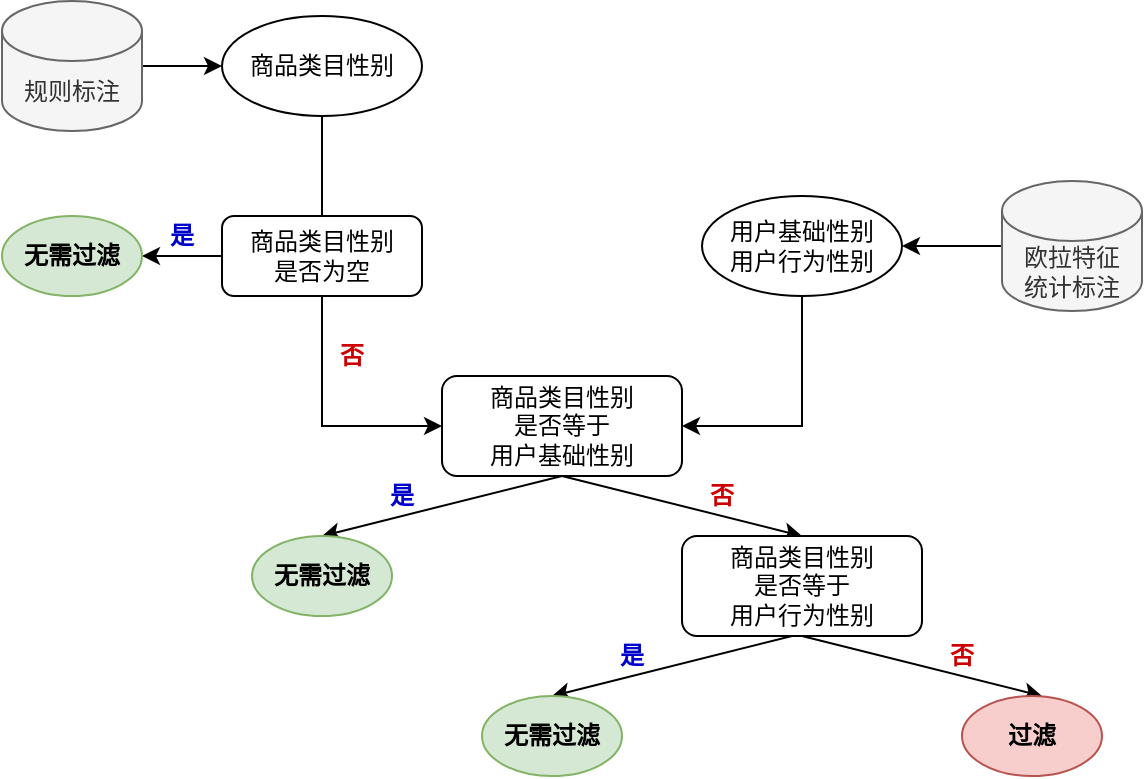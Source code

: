 <mxfile version="13.8.8" type="github">
  <diagram id="fGnJBwWOeE1liqLc3zjZ" name="Page-1">
    <mxGraphModel dx="965" dy="567" grid="1" gridSize="10" guides="1" tooltips="1" connect="1" arrows="1" fold="1" page="1" pageScale="1" pageWidth="827" pageHeight="1169" math="0" shadow="0">
      <root>
        <mxCell id="0" />
        <mxCell id="1" parent="0" />
        <mxCell id="95HC2CYI5oiidkYTNmPj-4" style="edgeStyle=orthogonalEdgeStyle;rounded=0;orthogonalLoop=1;jettySize=auto;html=1;exitX=0.5;exitY=1;exitDx=0;exitDy=0;entryX=0;entryY=0.5;entryDx=0;entryDy=0;" edge="1" parent="1" source="95HC2CYI5oiidkYTNmPj-1" target="95HC2CYI5oiidkYTNmPj-3">
          <mxGeometry relative="1" as="geometry" />
        </mxCell>
        <mxCell id="95HC2CYI5oiidkYTNmPj-1" value="商品类目性别" style="ellipse;whiteSpace=wrap;html=1;" vertex="1" parent="1">
          <mxGeometry x="190" y="20" width="100" height="50" as="geometry" />
        </mxCell>
        <mxCell id="95HC2CYI5oiidkYTNmPj-5" style="edgeStyle=orthogonalEdgeStyle;rounded=0;orthogonalLoop=1;jettySize=auto;html=1;exitX=0.5;exitY=1;exitDx=0;exitDy=0;entryX=1;entryY=0.5;entryDx=0;entryDy=0;" edge="1" parent="1" source="95HC2CYI5oiidkYTNmPj-2" target="95HC2CYI5oiidkYTNmPj-3">
          <mxGeometry relative="1" as="geometry" />
        </mxCell>
        <mxCell id="95HC2CYI5oiidkYTNmPj-2" value="用户基础性别&lt;br&gt;用户行为性别" style="ellipse;whiteSpace=wrap;html=1;" vertex="1" parent="1">
          <mxGeometry x="430" y="110" width="100" height="50" as="geometry" />
        </mxCell>
        <mxCell id="95HC2CYI5oiidkYTNmPj-3" value="商品类目性别&lt;br&gt;是否等于&lt;br&gt;用户基础性别" style="rounded=1;whiteSpace=wrap;html=1;" vertex="1" parent="1">
          <mxGeometry x="300" y="200" width="120" height="50" as="geometry" />
        </mxCell>
        <mxCell id="95HC2CYI5oiidkYTNmPj-7" value="" style="endArrow=classic;html=1;exitX=0.5;exitY=1;exitDx=0;exitDy=0;" edge="1" parent="1" source="95HC2CYI5oiidkYTNmPj-3">
          <mxGeometry width="50" height="50" relative="1" as="geometry">
            <mxPoint x="390" y="300" as="sourcePoint" />
            <mxPoint x="240" y="280" as="targetPoint" />
          </mxGeometry>
        </mxCell>
        <mxCell id="95HC2CYI5oiidkYTNmPj-8" value="" style="endArrow=classic;html=1;exitX=0.5;exitY=1;exitDx=0;exitDy=0;" edge="1" parent="1" source="95HC2CYI5oiidkYTNmPj-3">
          <mxGeometry width="50" height="50" relative="1" as="geometry">
            <mxPoint x="370" y="260" as="sourcePoint" />
            <mxPoint x="480" y="280" as="targetPoint" />
          </mxGeometry>
        </mxCell>
        <mxCell id="95HC2CYI5oiidkYTNmPj-10" value="是" style="text;html=1;strokeColor=none;fillColor=none;align=center;verticalAlign=middle;whiteSpace=wrap;rounded=0;fontColor=#0000CC;fontStyle=1" vertex="1" parent="1">
          <mxGeometry x="260" y="250" width="40" height="20" as="geometry" />
        </mxCell>
        <mxCell id="95HC2CYI5oiidkYTNmPj-11" value="否" style="text;html=1;strokeColor=none;fillColor=none;align=center;verticalAlign=middle;whiteSpace=wrap;rounded=0;fontStyle=1;fontColor=#CC0000;" vertex="1" parent="1">
          <mxGeometry x="420" y="250" width="40" height="20" as="geometry" />
        </mxCell>
        <mxCell id="95HC2CYI5oiidkYTNmPj-12" value="商品类目性别&lt;br&gt;是否等于&lt;br&gt;用户行为性别" style="rounded=1;whiteSpace=wrap;html=1;" vertex="1" parent="1">
          <mxGeometry x="420" y="280" width="120" height="50" as="geometry" />
        </mxCell>
        <mxCell id="95HC2CYI5oiidkYTNmPj-13" value="无需过滤" style="ellipse;whiteSpace=wrap;html=1;fontStyle=1;fillColor=#d5e8d4;strokeColor=#82b366;" vertex="1" parent="1">
          <mxGeometry x="205" y="280" width="70" height="40" as="geometry" />
        </mxCell>
        <mxCell id="95HC2CYI5oiidkYTNmPj-19" style="edgeStyle=orthogonalEdgeStyle;rounded=0;orthogonalLoop=1;jettySize=auto;html=1;exitX=0;exitY=0.5;exitDx=0;exitDy=0;fontColor=#000000;" edge="1" parent="1" source="95HC2CYI5oiidkYTNmPj-14" target="95HC2CYI5oiidkYTNmPj-17">
          <mxGeometry relative="1" as="geometry" />
        </mxCell>
        <mxCell id="95HC2CYI5oiidkYTNmPj-14" value="商品类目性别&lt;br&gt;是否为空" style="rounded=1;whiteSpace=wrap;html=1;" vertex="1" parent="1">
          <mxGeometry x="190" y="120" width="100" height="40" as="geometry" />
        </mxCell>
        <mxCell id="95HC2CYI5oiidkYTNmPj-15" value="否" style="text;html=1;strokeColor=none;fillColor=none;align=center;verticalAlign=middle;whiteSpace=wrap;rounded=0;fontStyle=1;fontColor=#CC0000;" vertex="1" parent="1">
          <mxGeometry x="235" y="180" width="40" height="20" as="geometry" />
        </mxCell>
        <mxCell id="95HC2CYI5oiidkYTNmPj-17" value="无需过滤" style="ellipse;whiteSpace=wrap;html=1;fontStyle=1;fillColor=#d5e8d4;strokeColor=#82b366;" vertex="1" parent="1">
          <mxGeometry x="80" y="120" width="70" height="40" as="geometry" />
        </mxCell>
        <mxCell id="95HC2CYI5oiidkYTNmPj-21" value="是" style="text;html=1;strokeColor=none;fillColor=none;align=center;verticalAlign=middle;whiteSpace=wrap;rounded=0;fontColor=#0000CC;fontStyle=1" vertex="1" parent="1">
          <mxGeometry x="150" y="120" width="40" height="20" as="geometry" />
        </mxCell>
        <mxCell id="95HC2CYI5oiidkYTNmPj-30" style="edgeStyle=orthogonalEdgeStyle;rounded=0;orthogonalLoop=1;jettySize=auto;html=1;exitX=1;exitY=0.5;exitDx=0;exitDy=0;exitPerimeter=0;fontColor=#000000;" edge="1" parent="1" source="95HC2CYI5oiidkYTNmPj-22" target="95HC2CYI5oiidkYTNmPj-1">
          <mxGeometry relative="1" as="geometry" />
        </mxCell>
        <mxCell id="95HC2CYI5oiidkYTNmPj-22" value="规则标注" style="shape=cylinder3;whiteSpace=wrap;html=1;boundedLbl=1;backgroundOutline=1;size=15;fontColor=#333333;fillColor=#f5f5f5;strokeColor=#666666;" vertex="1" parent="1">
          <mxGeometry x="80" y="12.5" width="70" height="65" as="geometry" />
        </mxCell>
        <mxCell id="95HC2CYI5oiidkYTNmPj-31" style="edgeStyle=orthogonalEdgeStyle;rounded=0;orthogonalLoop=1;jettySize=auto;html=1;exitX=0;exitY=0.5;exitDx=0;exitDy=0;exitPerimeter=0;entryX=1;entryY=0.5;entryDx=0;entryDy=0;fontColor=#000000;" edge="1" parent="1" source="95HC2CYI5oiidkYTNmPj-23" target="95HC2CYI5oiidkYTNmPj-2">
          <mxGeometry relative="1" as="geometry" />
        </mxCell>
        <mxCell id="95HC2CYI5oiidkYTNmPj-23" value="欧拉特征&lt;br&gt;统计标注" style="shape=cylinder3;whiteSpace=wrap;html=1;boundedLbl=1;backgroundOutline=1;size=15;fontColor=#333333;fillColor=#f5f5f5;strokeColor=#666666;" vertex="1" parent="1">
          <mxGeometry x="580" y="102.5" width="70" height="65" as="geometry" />
        </mxCell>
        <mxCell id="95HC2CYI5oiidkYTNmPj-24" value="" style="endArrow=classic;html=1;" edge="1" parent="1">
          <mxGeometry width="50" height="50" relative="1" as="geometry">
            <mxPoint x="475" y="330" as="sourcePoint" />
            <mxPoint x="355" y="360" as="targetPoint" />
          </mxGeometry>
        </mxCell>
        <mxCell id="95HC2CYI5oiidkYTNmPj-25" value="是" style="text;html=1;strokeColor=none;fillColor=none;align=center;verticalAlign=middle;whiteSpace=wrap;rounded=0;fontColor=#0000CC;fontStyle=1" vertex="1" parent="1">
          <mxGeometry x="375" y="330" width="40" height="20" as="geometry" />
        </mxCell>
        <mxCell id="95HC2CYI5oiidkYTNmPj-26" value="无需过滤" style="ellipse;whiteSpace=wrap;html=1;fontStyle=1;fillColor=#d5e8d4;strokeColor=#82b366;" vertex="1" parent="1">
          <mxGeometry x="320" y="360" width="70" height="40" as="geometry" />
        </mxCell>
        <mxCell id="95HC2CYI5oiidkYTNmPj-27" value="" style="endArrow=classic;html=1;exitX=0.5;exitY=1;exitDx=0;exitDy=0;" edge="1" parent="1">
          <mxGeometry width="50" height="50" relative="1" as="geometry">
            <mxPoint x="480" y="330" as="sourcePoint" />
            <mxPoint x="600" y="360" as="targetPoint" />
          </mxGeometry>
        </mxCell>
        <mxCell id="95HC2CYI5oiidkYTNmPj-28" value="否" style="text;html=1;strokeColor=none;fillColor=none;align=center;verticalAlign=middle;whiteSpace=wrap;rounded=0;fontStyle=1;fontColor=#CC0000;" vertex="1" parent="1">
          <mxGeometry x="540" y="330" width="40" height="20" as="geometry" />
        </mxCell>
        <mxCell id="95HC2CYI5oiidkYTNmPj-29" value="过滤" style="ellipse;whiteSpace=wrap;html=1;fontStyle=1;fillColor=#f8cecc;strokeColor=#b85450;" vertex="1" parent="1">
          <mxGeometry x="560" y="360" width="70" height="40" as="geometry" />
        </mxCell>
      </root>
    </mxGraphModel>
  </diagram>
</mxfile>
